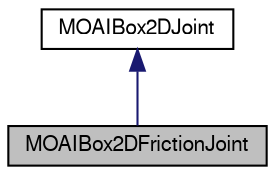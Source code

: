 digraph G
{
  edge [fontname="FreeSans",fontsize="10",labelfontname="FreeSans",labelfontsize="10"];
  node [fontname="FreeSans",fontsize="10",shape=record];
  Node1 [label="MOAIBox2DFrictionJoint",height=0.2,width=0.4,color="black", fillcolor="grey75", style="filled" fontcolor="black"];
  Node2 -> Node1 [dir=back,color="midnightblue",fontsize="10",style="solid",fontname="FreeSans"];
  Node2 [label="MOAIBox2DJoint",height=0.2,width=0.4,color="black", fillcolor="white", style="filled",URL="$class_m_o_a_i_box2_d_joint.html",tooltip="Box2D joint."];
}
